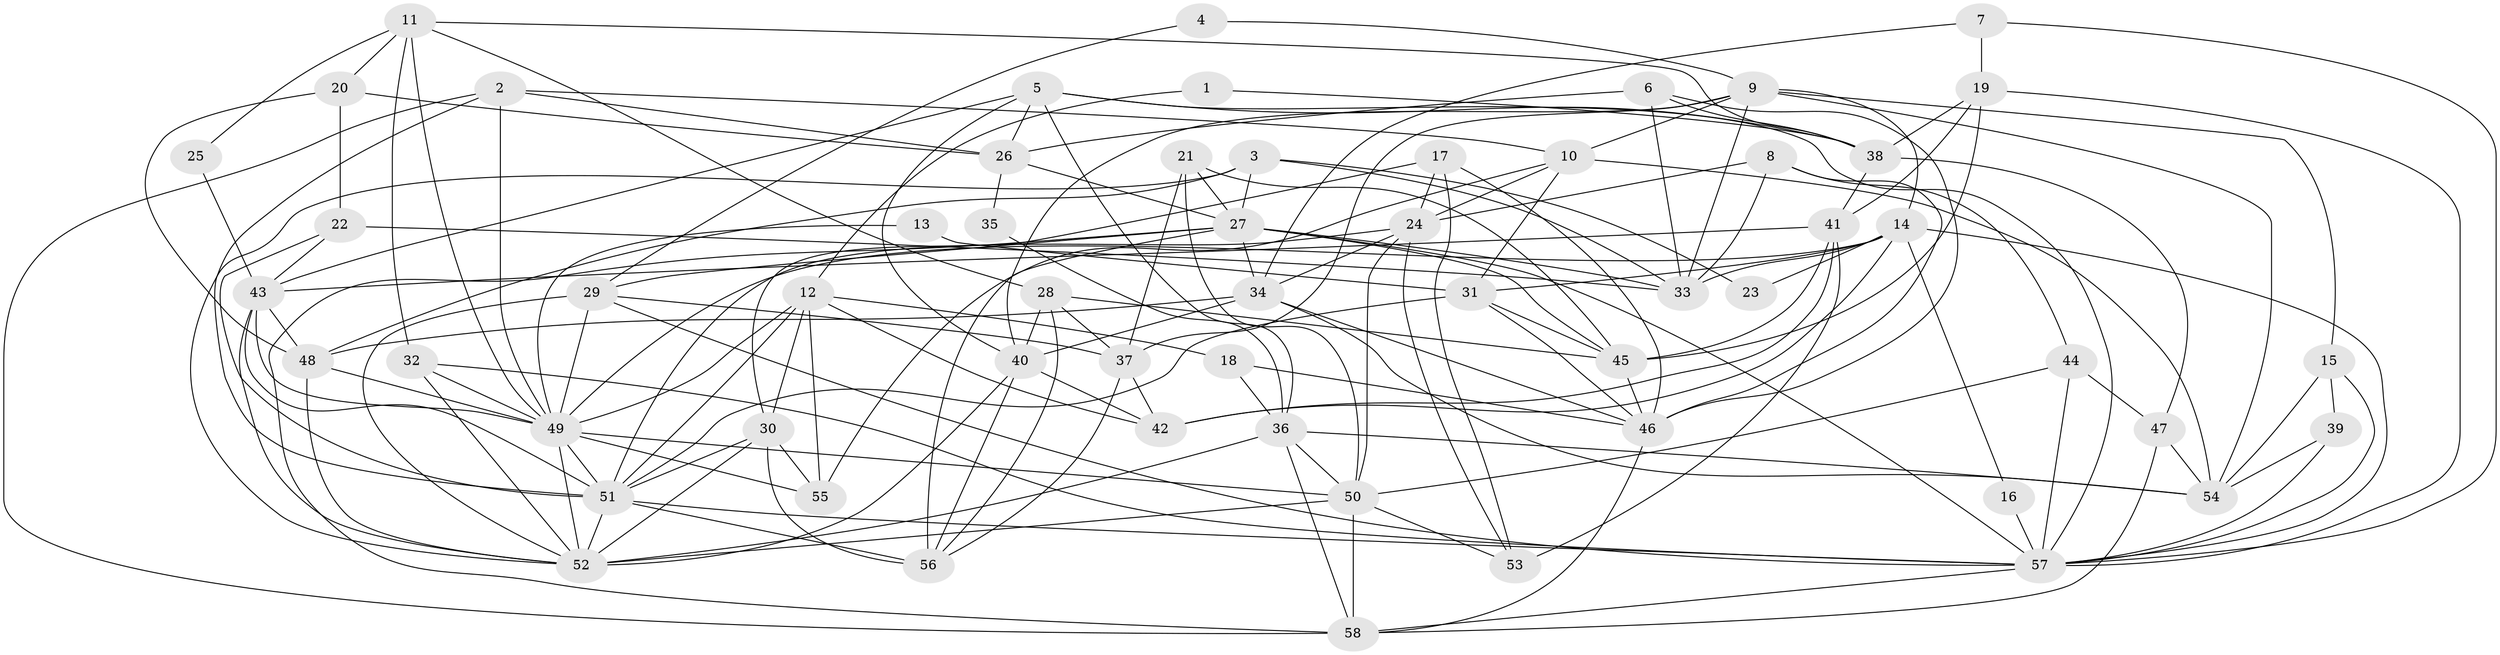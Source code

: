 // original degree distribution, {3: 0.1826086956521739, 2: 0.1826086956521739, 4: 0.2782608695652174, 5: 0.23478260869565218, 6: 0.06956521739130435, 7: 0.034782608695652174, 8: 0.017391304347826087}
// Generated by graph-tools (version 1.1) at 2025/50/03/09/25 03:50:15]
// undirected, 58 vertices, 165 edges
graph export_dot {
graph [start="1"]
  node [color=gray90,style=filled];
  1;
  2;
  3;
  4;
  5;
  6;
  7;
  8;
  9;
  10;
  11;
  12;
  13;
  14;
  15;
  16;
  17;
  18;
  19;
  20;
  21;
  22;
  23;
  24;
  25;
  26;
  27;
  28;
  29;
  30;
  31;
  32;
  33;
  34;
  35;
  36;
  37;
  38;
  39;
  40;
  41;
  42;
  43;
  44;
  45;
  46;
  47;
  48;
  49;
  50;
  51;
  52;
  53;
  54;
  55;
  56;
  57;
  58;
  1 -- 12 [weight=1.0];
  1 -- 38 [weight=1.0];
  2 -- 10 [weight=1.0];
  2 -- 26 [weight=1.0];
  2 -- 49 [weight=1.0];
  2 -- 51 [weight=1.0];
  2 -- 58 [weight=1.0];
  3 -- 23 [weight=1.0];
  3 -- 27 [weight=1.0];
  3 -- 33 [weight=1.0];
  3 -- 48 [weight=1.0];
  3 -- 52 [weight=1.0];
  4 -- 9 [weight=1.0];
  4 -- 29 [weight=1.0];
  5 -- 26 [weight=1.0];
  5 -- 36 [weight=1.0];
  5 -- 38 [weight=1.0];
  5 -- 40 [weight=1.0];
  5 -- 43 [weight=1.0];
  5 -- 57 [weight=1.0];
  6 -- 26 [weight=1.0];
  6 -- 33 [weight=1.0];
  6 -- 38 [weight=1.0];
  6 -- 46 [weight=1.0];
  7 -- 19 [weight=1.0];
  7 -- 34 [weight=1.0];
  7 -- 57 [weight=1.0];
  8 -- 24 [weight=1.0];
  8 -- 33 [weight=1.0];
  8 -- 44 [weight=1.0];
  8 -- 46 [weight=1.0];
  9 -- 10 [weight=1.0];
  9 -- 14 [weight=1.0];
  9 -- 15 [weight=1.0];
  9 -- 33 [weight=1.0];
  9 -- 37 [weight=1.0];
  9 -- 40 [weight=1.0];
  9 -- 54 [weight=1.0];
  10 -- 24 [weight=1.0];
  10 -- 31 [weight=1.0];
  10 -- 54 [weight=1.0];
  10 -- 55 [weight=1.0];
  11 -- 20 [weight=1.0];
  11 -- 25 [weight=1.0];
  11 -- 28 [weight=1.0];
  11 -- 32 [weight=1.0];
  11 -- 38 [weight=1.0];
  11 -- 49 [weight=1.0];
  12 -- 18 [weight=1.0];
  12 -- 30 [weight=1.0];
  12 -- 42 [weight=1.0];
  12 -- 49 [weight=1.0];
  12 -- 51 [weight=1.0];
  12 -- 55 [weight=1.0];
  13 -- 31 [weight=1.0];
  13 -- 49 [weight=1.0];
  14 -- 16 [weight=1.0];
  14 -- 23 [weight=1.0];
  14 -- 31 [weight=1.0];
  14 -- 33 [weight=1.0];
  14 -- 42 [weight=1.0];
  14 -- 49 [weight=1.0];
  14 -- 57 [weight=1.0];
  15 -- 39 [weight=1.0];
  15 -- 54 [weight=1.0];
  15 -- 57 [weight=1.0];
  16 -- 57 [weight=1.0];
  17 -- 24 [weight=1.0];
  17 -- 30 [weight=1.0];
  17 -- 46 [weight=1.0];
  17 -- 53 [weight=1.0];
  18 -- 36 [weight=1.0];
  18 -- 46 [weight=1.0];
  19 -- 38 [weight=1.0];
  19 -- 41 [weight=1.0];
  19 -- 45 [weight=1.0];
  19 -- 57 [weight=1.0];
  20 -- 22 [weight=1.0];
  20 -- 26 [weight=1.0];
  20 -- 48 [weight=1.0];
  21 -- 27 [weight=1.0];
  21 -- 37 [weight=1.0];
  21 -- 45 [weight=1.0];
  21 -- 50 [weight=1.0];
  22 -- 33 [weight=1.0];
  22 -- 43 [weight=1.0];
  22 -- 51 [weight=1.0];
  24 -- 34 [weight=1.0];
  24 -- 50 [weight=1.0];
  24 -- 51 [weight=1.0];
  24 -- 53 [weight=1.0];
  25 -- 43 [weight=1.0];
  26 -- 27 [weight=1.0];
  26 -- 35 [weight=1.0];
  27 -- 29 [weight=1.0];
  27 -- 33 [weight=1.0];
  27 -- 34 [weight=1.0];
  27 -- 45 [weight=1.0];
  27 -- 56 [weight=1.0];
  27 -- 57 [weight=1.0];
  27 -- 58 [weight=1.0];
  28 -- 37 [weight=1.0];
  28 -- 40 [weight=1.0];
  28 -- 45 [weight=1.0];
  28 -- 56 [weight=1.0];
  29 -- 37 [weight=1.0];
  29 -- 49 [weight=1.0];
  29 -- 52 [weight=1.0];
  29 -- 57 [weight=2.0];
  30 -- 51 [weight=2.0];
  30 -- 52 [weight=1.0];
  30 -- 55 [weight=1.0];
  30 -- 56 [weight=1.0];
  31 -- 45 [weight=1.0];
  31 -- 46 [weight=1.0];
  31 -- 51 [weight=1.0];
  32 -- 49 [weight=1.0];
  32 -- 52 [weight=1.0];
  32 -- 57 [weight=1.0];
  34 -- 40 [weight=1.0];
  34 -- 46 [weight=1.0];
  34 -- 48 [weight=1.0];
  34 -- 54 [weight=1.0];
  35 -- 36 [weight=1.0];
  36 -- 50 [weight=1.0];
  36 -- 52 [weight=1.0];
  36 -- 54 [weight=1.0];
  36 -- 58 [weight=1.0];
  37 -- 42 [weight=1.0];
  37 -- 56 [weight=1.0];
  38 -- 41 [weight=1.0];
  38 -- 47 [weight=1.0];
  39 -- 54 [weight=1.0];
  39 -- 57 [weight=1.0];
  40 -- 42 [weight=1.0];
  40 -- 52 [weight=1.0];
  40 -- 56 [weight=1.0];
  41 -- 42 [weight=1.0];
  41 -- 43 [weight=1.0];
  41 -- 45 [weight=1.0];
  41 -- 53 [weight=1.0];
  43 -- 48 [weight=1.0];
  43 -- 49 [weight=1.0];
  43 -- 51 [weight=1.0];
  43 -- 52 [weight=1.0];
  44 -- 47 [weight=1.0];
  44 -- 50 [weight=1.0];
  44 -- 57 [weight=1.0];
  45 -- 46 [weight=1.0];
  46 -- 58 [weight=1.0];
  47 -- 54 [weight=1.0];
  47 -- 58 [weight=1.0];
  48 -- 49 [weight=1.0];
  48 -- 52 [weight=1.0];
  49 -- 50 [weight=1.0];
  49 -- 51 [weight=1.0];
  49 -- 52 [weight=1.0];
  49 -- 55 [weight=2.0];
  50 -- 52 [weight=1.0];
  50 -- 53 [weight=1.0];
  50 -- 58 [weight=1.0];
  51 -- 52 [weight=2.0];
  51 -- 56 [weight=1.0];
  51 -- 57 [weight=1.0];
  57 -- 58 [weight=1.0];
}
